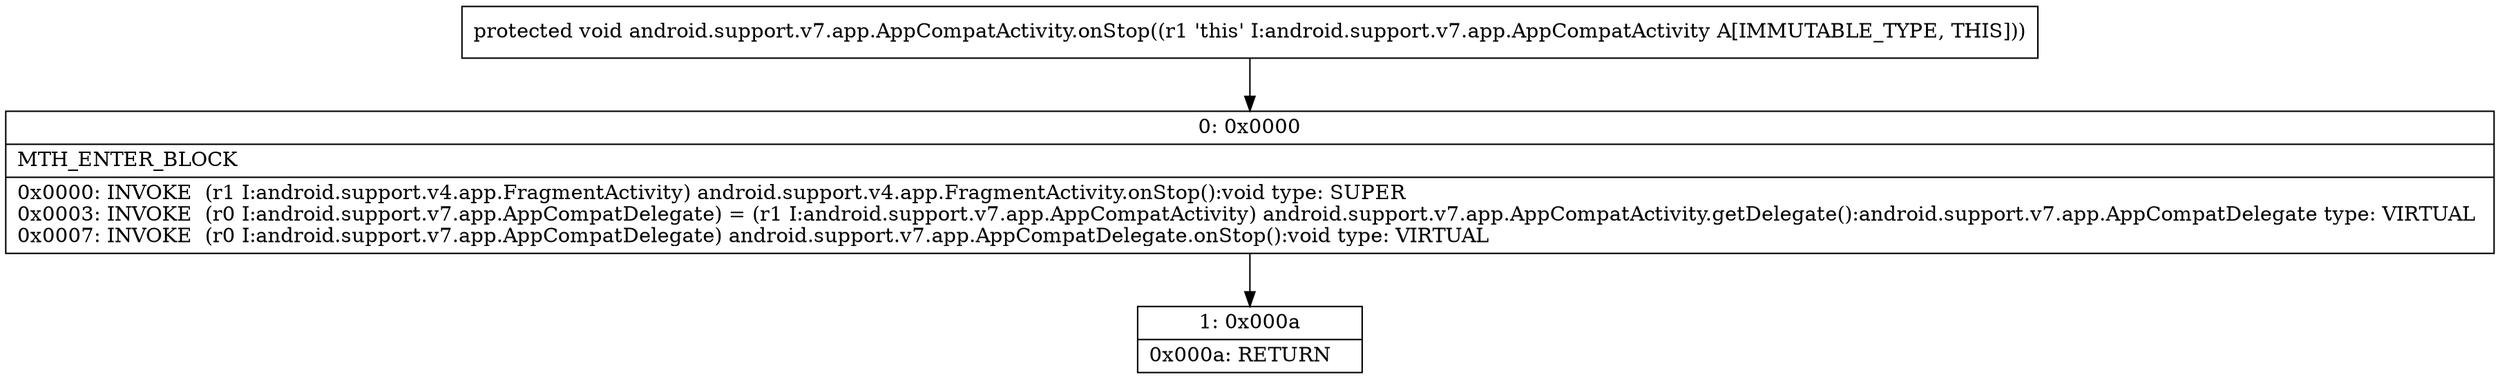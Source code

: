 digraph "CFG forandroid.support.v7.app.AppCompatActivity.onStop()V" {
Node_0 [shape=record,label="{0\:\ 0x0000|MTH_ENTER_BLOCK\l|0x0000: INVOKE  (r1 I:android.support.v4.app.FragmentActivity) android.support.v4.app.FragmentActivity.onStop():void type: SUPER \l0x0003: INVOKE  (r0 I:android.support.v7.app.AppCompatDelegate) = (r1 I:android.support.v7.app.AppCompatActivity) android.support.v7.app.AppCompatActivity.getDelegate():android.support.v7.app.AppCompatDelegate type: VIRTUAL \l0x0007: INVOKE  (r0 I:android.support.v7.app.AppCompatDelegate) android.support.v7.app.AppCompatDelegate.onStop():void type: VIRTUAL \l}"];
Node_1 [shape=record,label="{1\:\ 0x000a|0x000a: RETURN   \l}"];
MethodNode[shape=record,label="{protected void android.support.v7.app.AppCompatActivity.onStop((r1 'this' I:android.support.v7.app.AppCompatActivity A[IMMUTABLE_TYPE, THIS])) }"];
MethodNode -> Node_0;
Node_0 -> Node_1;
}

